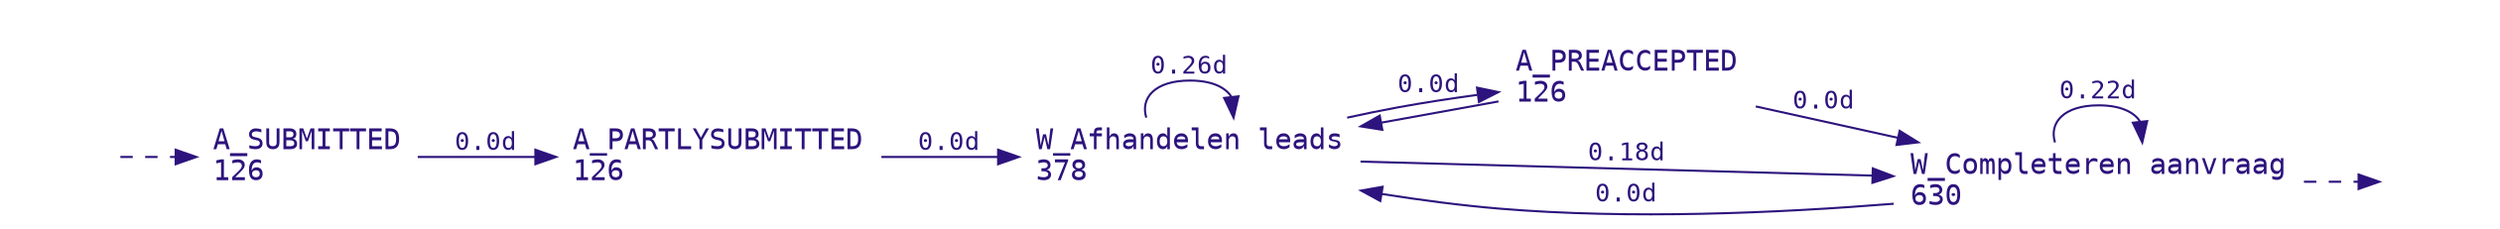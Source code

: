 digraph hueta {
	node [color="#2d137d" "font-weight"=bold fontcolor="#2d137d" fontname=monospace fontsize=14.0 shape=plaintext size=2]
	edge [color="#2d137d" fontcolor="#2d137d" fontname=Courier fontsize=12.0]
	start [label="" image=""]
	krug_blyat [label=""]
	A_SUBMITTED [label="A_SUBMITTED\n126\l"]
	A_PARTLYSUBMITTED [label="A_PARTLYSUBMITTED\n126\l"]
	"W_Afhandelen leads" [label="W_Afhandelen leads\n378\l"]
	A_PREACCEPTED [label="A_PREACCEPTED\n126\l"]
	"W_Completeren aanvraag" [label="W_Completeren aanvraag\n630\l"]
	end [label="" image=""]
	start -> A_SUBMITTED [style=dashed]
	A_SUBMITTED -> A_PARTLYSUBMITTED [label="0.0d"]
	A_PARTLYSUBMITTED -> "W_Afhandelen leads" [label="0.0d"]
	"W_Afhandelen leads" -> "W_Afhandelen leads" [label="0.26d"]
	"W_Afhandelen leads" -> A_PREACCEPTED [label="0.0d"]
	"W_Afhandelen leads" -> "W_Completeren aanvraag" [label="0.18d"]
	A_PREACCEPTED -> "W_Afhandelen leads"
	"W_Completeren aanvraag" -> "W_Afhandelen leads" [label="0.0d"]
	A_PREACCEPTED -> "W_Completeren aanvraag" [label="0.0d"]
	"W_Completeren aanvraag" -> "W_Completeren aanvraag" [label="0.22d"]
	"W_Completeren aanvraag" -> end [style=dashed]
	rankdir=LR
}
